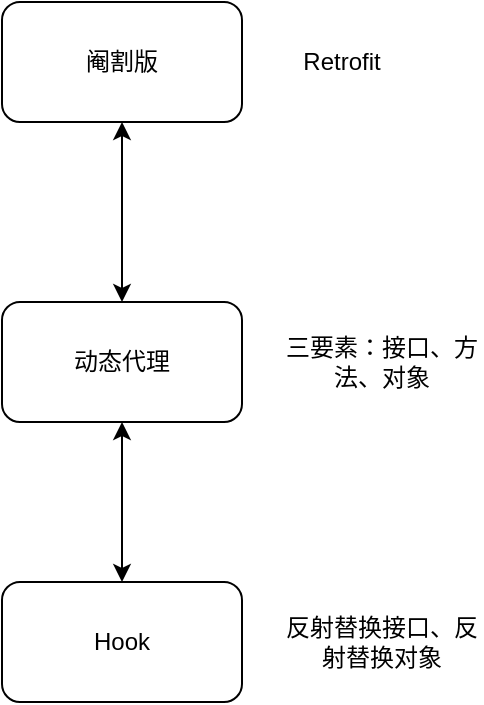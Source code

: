 <mxfile version="12.7.0" type="github">
  <diagram id="MHq9OHMaoU9Sz3Vz_Z7G" name="第 1 页">
    <mxGraphModel dx="1136" dy="591" grid="1" gridSize="10" guides="1" tooltips="1" connect="1" arrows="1" fold="1" page="1" pageScale="1" pageWidth="850" pageHeight="1100" math="0" shadow="0">
      <root>
        <mxCell id="0"/>
        <mxCell id="1" parent="0"/>
        <mxCell id="OAPL3QplopD_ebEAN0Aj-1" value="动态代理" style="rounded=1;whiteSpace=wrap;html=1;" vertex="1" parent="1">
          <mxGeometry x="300" y="200" width="120" height="60" as="geometry"/>
        </mxCell>
        <mxCell id="OAPL3QplopD_ebEAN0Aj-2" value="阉割版" style="rounded=1;whiteSpace=wrap;html=1;" vertex="1" parent="1">
          <mxGeometry x="300" y="50" width="120" height="60" as="geometry"/>
        </mxCell>
        <mxCell id="OAPL3QplopD_ebEAN0Aj-3" value="Hook" style="rounded=1;whiteSpace=wrap;html=1;" vertex="1" parent="1">
          <mxGeometry x="300" y="340" width="120" height="60" as="geometry"/>
        </mxCell>
        <mxCell id="OAPL3QplopD_ebEAN0Aj-4" value="" style="endArrow=classic;startArrow=classic;html=1;exitX=0.5;exitY=0;exitDx=0;exitDy=0;" edge="1" parent="1" source="OAPL3QplopD_ebEAN0Aj-1">
          <mxGeometry width="50" height="50" relative="1" as="geometry">
            <mxPoint x="300" y="470" as="sourcePoint"/>
            <mxPoint x="360" y="110" as="targetPoint"/>
            <Array as="points">
              <mxPoint x="360" y="110"/>
            </Array>
          </mxGeometry>
        </mxCell>
        <mxCell id="OAPL3QplopD_ebEAN0Aj-5" value="" style="endArrow=classic;startArrow=classic;html=1;entryX=0.5;entryY=1;entryDx=0;entryDy=0;" edge="1" parent="1" source="OAPL3QplopD_ebEAN0Aj-3" target="OAPL3QplopD_ebEAN0Aj-1">
          <mxGeometry width="50" height="50" relative="1" as="geometry">
            <mxPoint x="300" y="470" as="sourcePoint"/>
            <mxPoint x="350" y="420" as="targetPoint"/>
          </mxGeometry>
        </mxCell>
        <mxCell id="OAPL3QplopD_ebEAN0Aj-6" value="Retrofit" style="text;html=1;strokeColor=none;fillColor=none;align=center;verticalAlign=middle;whiteSpace=wrap;rounded=0;" vertex="1" parent="1">
          <mxGeometry x="450" y="70" width="40" height="20" as="geometry"/>
        </mxCell>
        <mxCell id="OAPL3QplopD_ebEAN0Aj-7" value="三要素：接口、方法、对象" style="text;html=1;strokeColor=none;fillColor=none;align=center;verticalAlign=middle;whiteSpace=wrap;rounded=0;" vertex="1" parent="1">
          <mxGeometry x="440" y="220" width="100" height="20" as="geometry"/>
        </mxCell>
        <mxCell id="OAPL3QplopD_ebEAN0Aj-8" value="反射替换接口、反射替换对象" style="text;html=1;strokeColor=none;fillColor=none;align=center;verticalAlign=middle;whiteSpace=wrap;rounded=0;" vertex="1" parent="1">
          <mxGeometry x="440" y="360" width="100" height="20" as="geometry"/>
        </mxCell>
      </root>
    </mxGraphModel>
  </diagram>
</mxfile>
